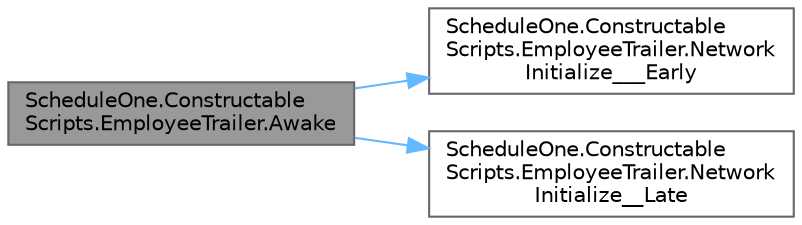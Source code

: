 digraph "ScheduleOne.ConstructableScripts.EmployeeTrailer.Awake"
{
 // LATEX_PDF_SIZE
  bgcolor="transparent";
  edge [fontname=Helvetica,fontsize=10,labelfontname=Helvetica,labelfontsize=10];
  node [fontname=Helvetica,fontsize=10,shape=box,height=0.2,width=0.4];
  rankdir="LR";
  Node1 [id="Node000001",label="ScheduleOne.Constructable\lScripts.EmployeeTrailer.Awake",height=0.2,width=0.4,color="gray40", fillcolor="grey60", style="filled", fontcolor="black",tooltip=" "];
  Node1 -> Node2 [id="edge1_Node000001_Node000002",color="steelblue1",style="solid",tooltip=" "];
  Node2 [id="Node000002",label="ScheduleOne.Constructable\lScripts.EmployeeTrailer.Network\lInitialize___Early",height=0.2,width=0.4,color="grey40", fillcolor="white", style="filled",URL="$class_schedule_one_1_1_constructable_scripts_1_1_employee_trailer.html#ad61bc99ab1d37dff38d8a6f81136fc18",tooltip=" "];
  Node1 -> Node3 [id="edge2_Node000001_Node000003",color="steelblue1",style="solid",tooltip=" "];
  Node3 [id="Node000003",label="ScheduleOne.Constructable\lScripts.EmployeeTrailer.Network\lInitialize__Late",height=0.2,width=0.4,color="grey40", fillcolor="white", style="filled",URL="$class_schedule_one_1_1_constructable_scripts_1_1_employee_trailer.html#a05b270a0d2e486e99c66a5232745b9dd",tooltip=" "];
}
